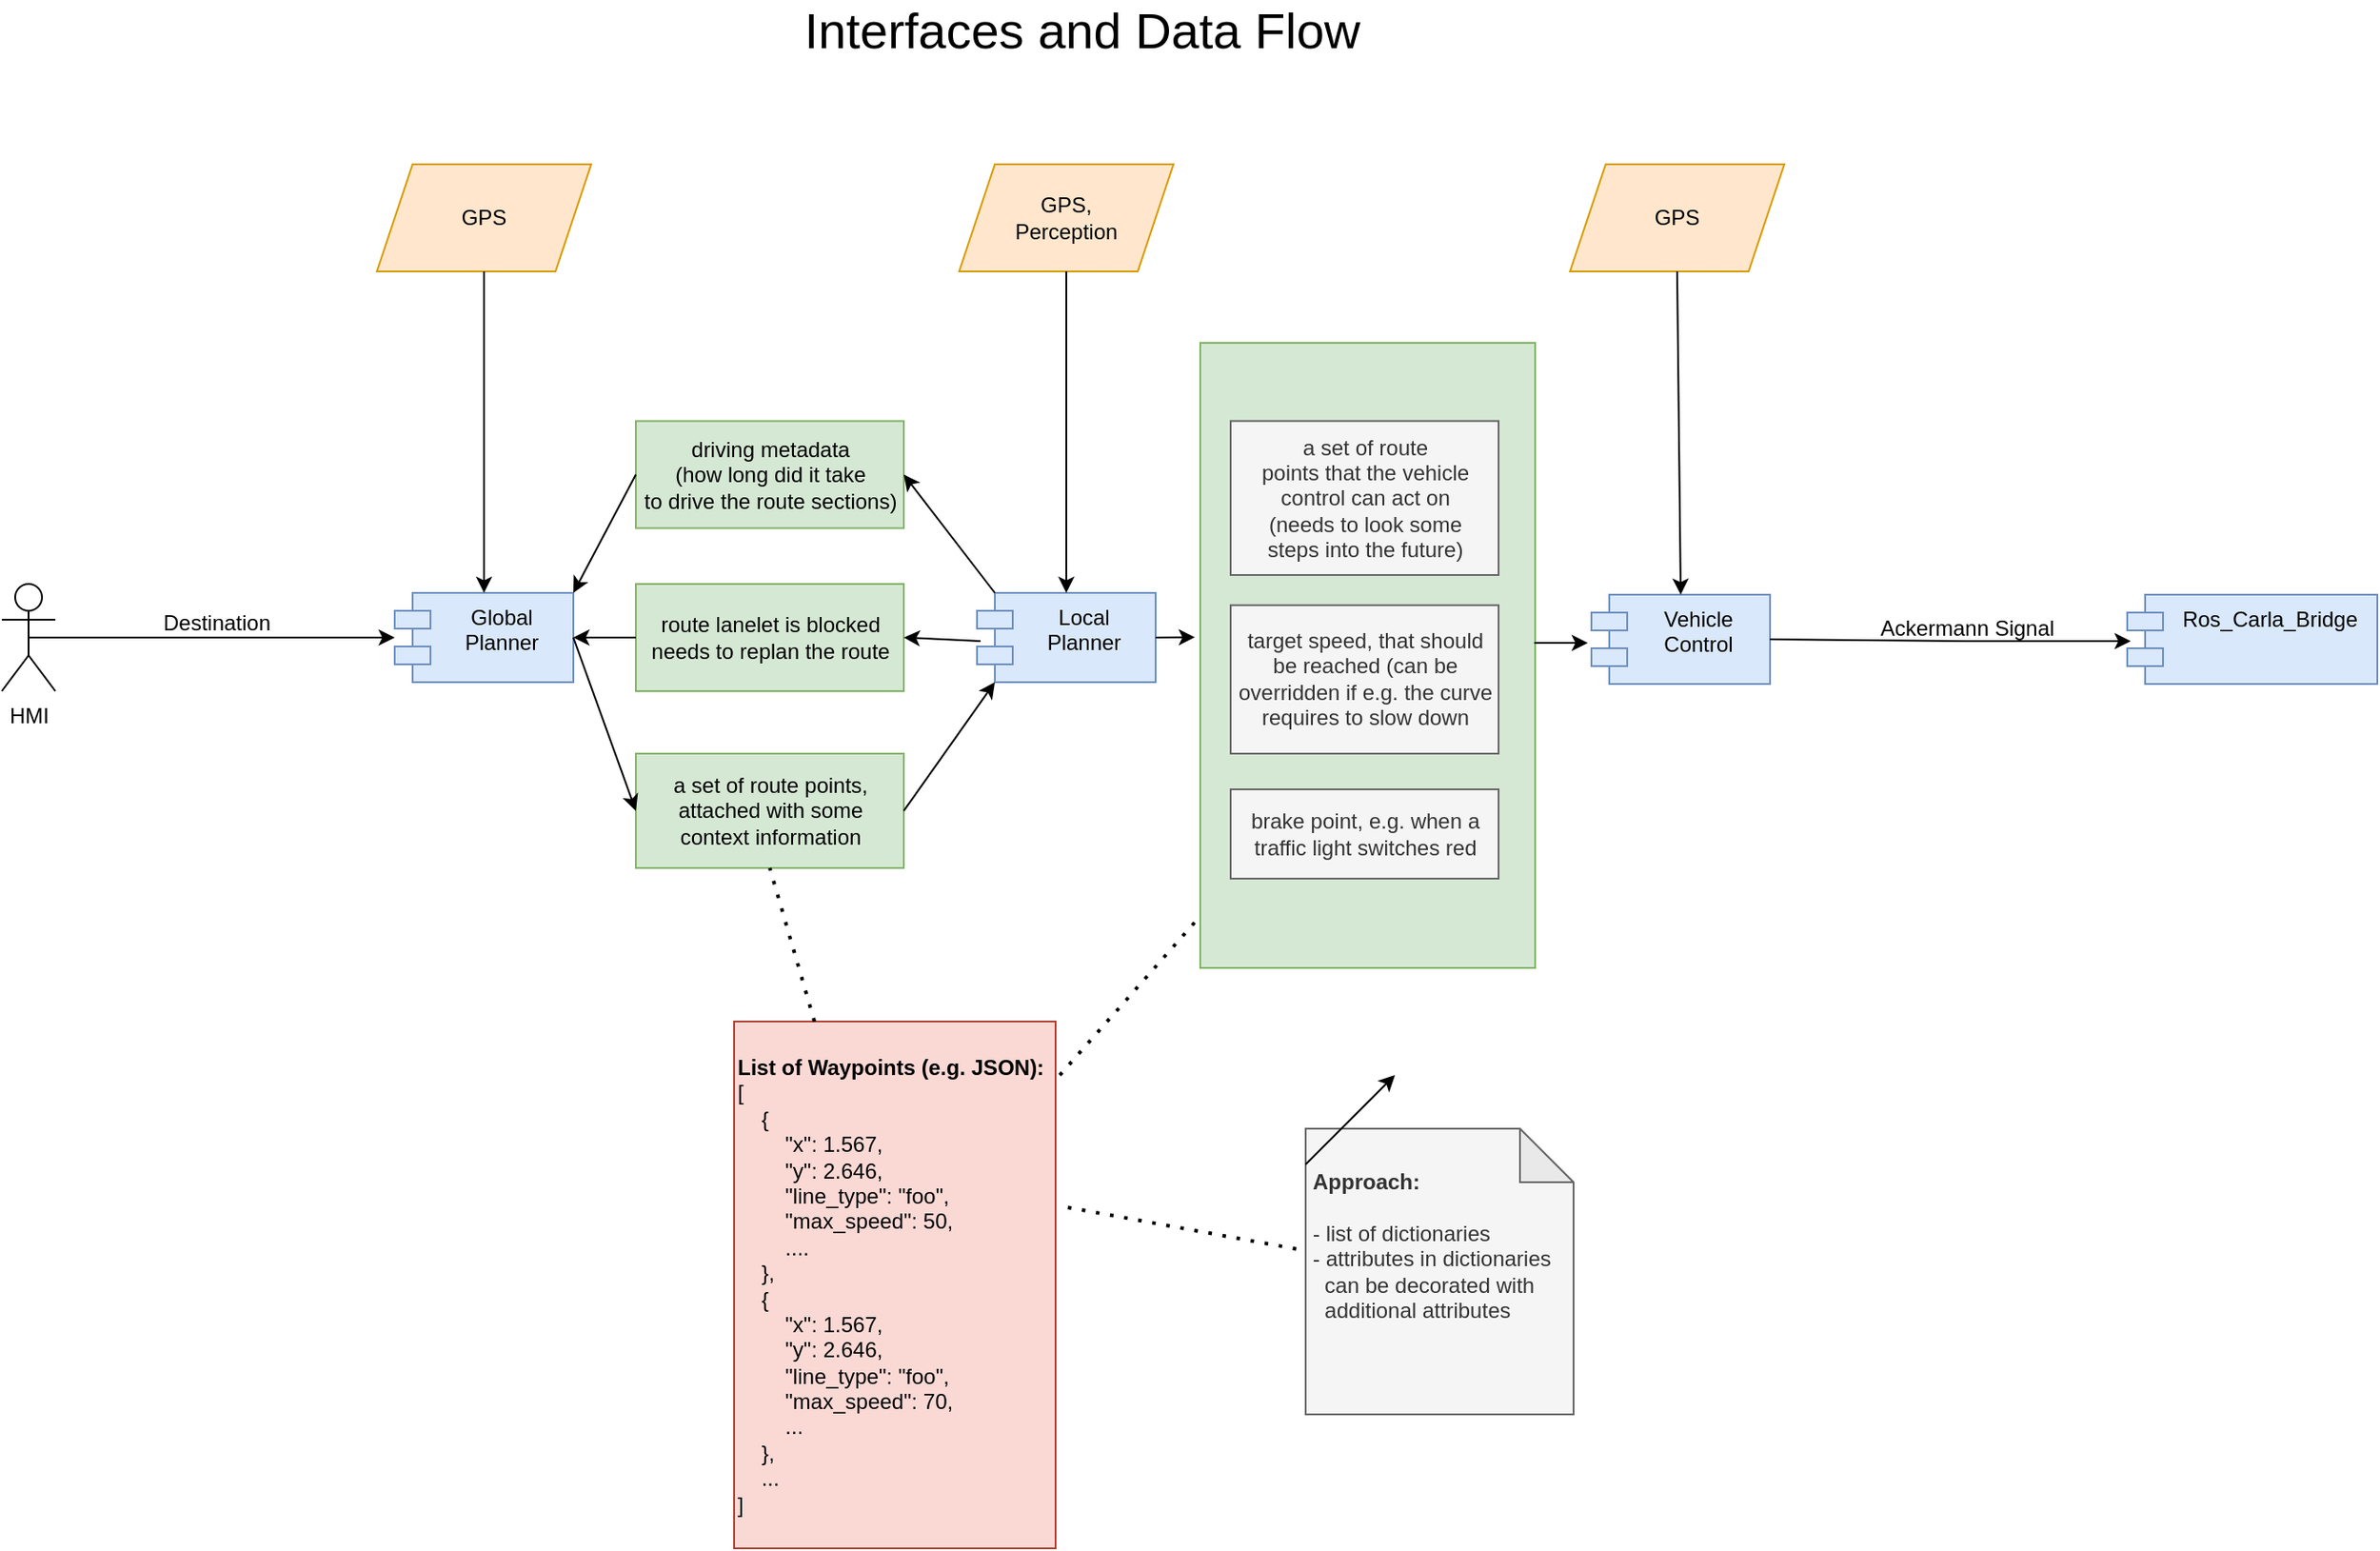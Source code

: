 <mxfile version="15.7.4" type="device"><diagram id="wfN-UgEo4YySCXWEmB0_" name="Page-1"><mxGraphModel dx="2912" dy="1179" grid="1" gridSize="10" guides="1" tooltips="1" connect="1" arrows="1" fold="1" page="1" pageScale="1" pageWidth="850" pageHeight="1100" math="0" shadow="0"><root><mxCell id="0"/><mxCell id="1" parent="0"/><mxCell id="r_o1c9-DQdiVAADlOW3O-39" value="&lt;div&gt;brake point, e.g. when a&lt;br&gt;&lt;/div&gt;&lt;div&gt;traffic light switches red&lt;br&gt;&lt;/div&gt;" style="html=1;align=center;fillColor=#d5e8d4;strokeColor=#82b366;" parent="1" vertex="1"><mxGeometry x="491" y="260" width="187.5" height="350" as="geometry"/></mxCell><mxCell id="r_o1c9-DQdiVAADlOW3O-5" value="Global&#xA;Planner" style="shape=module;align=left;spacingLeft=20;align=center;verticalAlign=top;fillColor=#dae8fc;strokeColor=#6c8ebf;" parent="1" vertex="1"><mxGeometry x="40" y="400" width="100" height="50" as="geometry"/></mxCell><mxCell id="r_o1c9-DQdiVAADlOW3O-6" value="Local&#xA;Planner" style="shape=module;align=left;spacingLeft=20;align=center;verticalAlign=top;fillColor=#dae8fc;strokeColor=#6c8ebf;" parent="1" vertex="1"><mxGeometry x="366" y="400" width="100" height="50" as="geometry"/></mxCell><mxCell id="r_o1c9-DQdiVAADlOW3O-7" value="Vehicle&#xA;Control&#xA;" style="shape=module;align=left;spacingLeft=20;align=center;verticalAlign=top;fillColor=#dae8fc;strokeColor=#6c8ebf;" parent="1" vertex="1"><mxGeometry x="710" y="401" width="100" height="50" as="geometry"/></mxCell><mxCell id="r_o1c9-DQdiVAADlOW3O-11" value="&lt;div align=&quot;center&quot;&gt;a set of route points,&lt;/div&gt;&lt;div align=&quot;center&quot;&gt;attached with some&lt;/div&gt;&lt;div align=&quot;center&quot;&gt;context information&lt;/div&gt;" style="html=1;align=center;fillColor=#d5e8d4;strokeColor=#82b366;" parent="1" vertex="1"><mxGeometry x="175" y="490" width="150" height="64.06" as="geometry"/></mxCell><mxCell id="r_o1c9-DQdiVAADlOW3O-12" value="&lt;div align=&quot;center&quot;&gt;a set of route&lt;/div&gt;&lt;div align=&quot;center&quot;&gt;points that the vehicle&lt;/div&gt;&lt;div align=&quot;center&quot;&gt;control can act on&lt;/div&gt;&lt;div align=&quot;center&quot;&gt;(needs to look some&lt;/div&gt;&lt;div align=&quot;center&quot;&gt;steps into the future)&lt;br&gt;&lt;/div&gt;" style="html=1;align=center;fillColor=#f5f5f5;fontColor=#333333;strokeColor=#666666;" parent="1" vertex="1"><mxGeometry x="508" y="303.75" width="150" height="86.25" as="geometry"/></mxCell><mxCell id="r_o1c9-DQdiVAADlOW3O-13" value="" style="endArrow=classic;html=1;rounded=0;exitX=1;exitY=0.5;exitDx=0;exitDy=0;entryX=0;entryY=0.5;entryDx=0;entryDy=0;" parent="1" source="r_o1c9-DQdiVAADlOW3O-5" target="r_o1c9-DQdiVAADlOW3O-11" edge="1"><mxGeometry width="50" height="50" relative="1" as="geometry"><mxPoint x="210" y="740" as="sourcePoint"/><mxPoint x="260" y="690" as="targetPoint"/></mxGeometry></mxCell><mxCell id="r_o1c9-DQdiVAADlOW3O-14" value="" style="endArrow=classic;html=1;rounded=0;exitX=1;exitY=0.5;exitDx=0;exitDy=0;entryX=0;entryY=1;entryDx=10;entryDy=0;entryPerimeter=0;" parent="1" source="r_o1c9-DQdiVAADlOW3O-11" target="r_o1c9-DQdiVAADlOW3O-6" edge="1"><mxGeometry width="50" height="50" relative="1" as="geometry"><mxPoint x="150" y="435" as="sourcePoint"/><mxPoint x="190" y="435" as="targetPoint"/></mxGeometry></mxCell><mxCell id="r_o1c9-DQdiVAADlOW3O-21" value="&lt;div align=&quot;center&quot;&gt;&lt;b&gt;List of Waypoints (e.g. JSON):&lt;/b&gt;&lt;br&gt;&lt;/div&gt;&lt;div align=&quot;left&quot;&gt;[&lt;/div&gt;&lt;div align=&quot;left&quot;&gt;&amp;nbsp;&amp;nbsp;&amp;nbsp; {&lt;/div&gt;&lt;div align=&quot;left&quot;&gt;&amp;nbsp;&amp;nbsp;&amp;nbsp;&amp;nbsp;&amp;nbsp;&amp;nbsp;&amp;nbsp; &quot;x&quot;: 1.567,&lt;/div&gt;&lt;div align=&quot;left&quot;&gt;&amp;nbsp;&amp;nbsp;&amp;nbsp;&amp;nbsp;&amp;nbsp;&amp;nbsp;&amp;nbsp; &quot;y&quot;: 2.646,&lt;/div&gt;&lt;div align=&quot;left&quot;&gt;&amp;nbsp;&amp;nbsp;&amp;nbsp;&amp;nbsp;&amp;nbsp;&amp;nbsp;&amp;nbsp; &quot;line_type&quot;: &quot;foo&quot;,&lt;/div&gt;&lt;div align=&quot;left&quot;&gt;&amp;nbsp;&amp;nbsp;&amp;nbsp;&amp;nbsp;&amp;nbsp;&amp;nbsp;&amp;nbsp; &quot;max_speed&quot;: 50,&lt;/div&gt;&lt;div align=&quot;left&quot;&gt;&amp;nbsp;&amp;nbsp;&amp;nbsp;&amp;nbsp;&amp;nbsp;&amp;nbsp;&amp;nbsp; ....&lt;br&gt;&lt;/div&gt;&lt;div align=&quot;left&quot;&gt;&amp;nbsp;&amp;nbsp;&amp;nbsp; },&lt;/div&gt;&lt;div align=&quot;left&quot;&gt;&amp;nbsp;&amp;nbsp;&amp;nbsp; {&lt;div align=&quot;left&quot;&gt;&amp;nbsp;&amp;nbsp;&amp;nbsp;&amp;nbsp;&amp;nbsp;&amp;nbsp;&amp;nbsp; &quot;x&quot;: 1.567,&lt;/div&gt;&lt;div align=&quot;left&quot;&gt;&amp;nbsp;&amp;nbsp;&amp;nbsp;&amp;nbsp;&amp;nbsp;&amp;nbsp;&amp;nbsp; &quot;y&quot;: 2.646,&lt;/div&gt;&lt;div align=&quot;left&quot;&gt;&amp;nbsp;&amp;nbsp;&amp;nbsp;&amp;nbsp;&amp;nbsp;&amp;nbsp;&amp;nbsp; &quot;line_type&quot;: &quot;foo&quot;,&lt;/div&gt;&lt;div align=&quot;left&quot;&gt;&amp;nbsp;&amp;nbsp;&amp;nbsp;&amp;nbsp;&amp;nbsp;&amp;nbsp;&amp;nbsp; &quot;max_speed&quot;: 70,&lt;/div&gt;&lt;div align=&quot;left&quot;&gt;&amp;nbsp;&amp;nbsp;&amp;nbsp;&amp;nbsp;&amp;nbsp;&amp;nbsp;&amp;nbsp; ...&lt;br&gt;&lt;/div&gt;&lt;div align=&quot;left&quot;&gt;&amp;nbsp;&amp;nbsp;&amp;nbsp; },&lt;/div&gt;&lt;div align=&quot;left&quot;&gt;&amp;nbsp;&amp;nbsp;&amp;nbsp; ...&lt;br&gt;&lt;/div&gt;&lt;/div&gt;&lt;div align=&quot;left&quot;&gt;]&lt;br&gt;&lt;/div&gt;" style="html=1;align=left;fillColor=#fad9d5;strokeColor=#ae4132;" parent="1" vertex="1"><mxGeometry x="230" y="640" width="180" height="295" as="geometry"/></mxCell><mxCell id="r_o1c9-DQdiVAADlOW3O-26" value="&lt;div&gt;route lanelet is blocked&lt;/div&gt;&lt;div&gt;needs to replan the route&lt;br&gt;&lt;/div&gt;" style="html=1;align=center;fillColor=#d5e8d4;strokeColor=#82b366;" parent="1" vertex="1"><mxGeometry x="175" y="395" width="150" height="60" as="geometry"/></mxCell><mxCell id="r_o1c9-DQdiVAADlOW3O-27" value="" style="endArrow=classic;html=1;rounded=0;entryX=1;entryY=0.5;entryDx=0;entryDy=0;exitX=0.02;exitY=0.54;exitDx=0;exitDy=0;exitPerimeter=0;" parent="1" source="r_o1c9-DQdiVAADlOW3O-6" target="r_o1c9-DQdiVAADlOW3O-26" edge="1"><mxGeometry width="50" height="50" relative="1" as="geometry"><mxPoint x="370" y="425" as="sourcePoint"/><mxPoint x="185" y="435" as="targetPoint"/></mxGeometry></mxCell><mxCell id="r_o1c9-DQdiVAADlOW3O-28" value="" style="endArrow=classic;html=1;rounded=0;entryX=1;entryY=0.5;entryDx=0;entryDy=0;exitX=0;exitY=0.5;exitDx=0;exitDy=0;" parent="1" source="r_o1c9-DQdiVAADlOW3O-26" target="r_o1c9-DQdiVAADlOW3O-5" edge="1"><mxGeometry width="50" height="50" relative="1" as="geometry"><mxPoint x="170" y="430" as="sourcePoint"/><mxPoint x="335" y="520" as="targetPoint"/></mxGeometry></mxCell><mxCell id="r_o1c9-DQdiVAADlOW3O-29" value="&lt;div&gt;driving metadata&lt;/div&gt;&lt;div&gt;(how long did it take&lt;/div&gt;&lt;div&gt;to drive the route sections)&lt;br&gt;&lt;/div&gt;" style="html=1;align=center;fillColor=#d5e8d4;strokeColor=#82b366;" parent="1" vertex="1"><mxGeometry x="175" y="303.75" width="150" height="60" as="geometry"/></mxCell><mxCell id="r_o1c9-DQdiVAADlOW3O-30" value="" style="endArrow=classic;html=1;rounded=0;exitX=0;exitY=0;exitDx=10;exitDy=0;entryX=1;entryY=0.5;entryDx=0;entryDy=0;exitPerimeter=0;" parent="1" source="r_o1c9-DQdiVAADlOW3O-6" target="r_o1c9-DQdiVAADlOW3O-29" edge="1"><mxGeometry width="50" height="50" relative="1" as="geometry"><mxPoint x="386" y="460" as="sourcePoint"/><mxPoint x="335" y="520" as="targetPoint"/></mxGeometry></mxCell><mxCell id="r_o1c9-DQdiVAADlOW3O-31" value="" style="endArrow=classic;html=1;rounded=0;exitX=0;exitY=0.5;exitDx=0;exitDy=0;entryX=1;entryY=0;entryDx=0;entryDy=0;" parent="1" source="r_o1c9-DQdiVAADlOW3O-29" target="r_o1c9-DQdiVAADlOW3O-5" edge="1"><mxGeometry width="50" height="50" relative="1" as="geometry"><mxPoint x="386" y="410" as="sourcePoint"/><mxPoint x="335" y="343.75" as="targetPoint"/></mxGeometry></mxCell><mxCell id="r_o1c9-DQdiVAADlOW3O-32" value="&lt;div&gt;target speed, that should&lt;/div&gt;&lt;div&gt;be reached (can be&lt;/div&gt;&lt;div&gt;overridden if e.g. the curve&lt;/div&gt;&lt;div&gt;requires to slow down&lt;br&gt;&lt;/div&gt;" style="html=1;align=center;fillColor=#f5f5f5;fontColor=#333333;strokeColor=#666666;" parent="1" vertex="1"><mxGeometry x="508" y="406.88" width="150" height="83.12" as="geometry"/></mxCell><mxCell id="r_o1c9-DQdiVAADlOW3O-36" value="&lt;div&gt;brake point, e.g. when a&lt;br&gt;&lt;/div&gt;&lt;div&gt;traffic light switches red&lt;br&gt;&lt;/div&gt;" style="html=1;align=center;fillColor=#f5f5f5;fontColor=#333333;strokeColor=#666666;" parent="1" vertex="1"><mxGeometry x="508" y="510" width="150" height="50" as="geometry"/></mxCell><mxCell id="r_o1c9-DQdiVAADlOW3O-40" value="" style="endArrow=classic;html=1;rounded=0;exitX=1;exitY=0.5;exitDx=0;exitDy=0;entryX=-0.016;entryY=0.471;entryDx=0;entryDy=0;entryPerimeter=0;" parent="1" source="r_o1c9-DQdiVAADlOW3O-6" target="r_o1c9-DQdiVAADlOW3O-39" edge="1"><mxGeometry width="50" height="50" relative="1" as="geometry"><mxPoint x="386" y="460" as="sourcePoint"/><mxPoint x="335" y="520" as="targetPoint"/></mxGeometry></mxCell><mxCell id="r_o1c9-DQdiVAADlOW3O-41" value="" style="endArrow=classic;html=1;rounded=0;exitX=0.997;exitY=0.48;exitDx=0;exitDy=0;entryX=-0.02;entryY=0.54;entryDx=0;entryDy=0;exitPerimeter=0;entryPerimeter=0;" parent="1" source="r_o1c9-DQdiVAADlOW3O-39" target="r_o1c9-DQdiVAADlOW3O-7" edge="1"><mxGeometry width="50" height="50" relative="1" as="geometry"><mxPoint x="386" y="460" as="sourcePoint"/><mxPoint x="335" y="520" as="targetPoint"/></mxGeometry></mxCell><mxCell id="r_o1c9-DQdiVAADlOW3O-48" value="" style="endArrow=none;dashed=1;html=1;dashPattern=1 3;strokeWidth=2;rounded=0;exitX=1.013;exitY=0.102;exitDx=0;exitDy=0;exitPerimeter=0;entryX=0;entryY=0.917;entryDx=0;entryDy=0;entryPerimeter=0;" parent="1" source="r_o1c9-DQdiVAADlOW3O-21" target="r_o1c9-DQdiVAADlOW3O-39" edge="1"><mxGeometry width="50" height="50" relative="1" as="geometry"><mxPoint x="420" y="765.05" as="sourcePoint"/><mxPoint x="566" y="766.08" as="targetPoint"/></mxGeometry></mxCell><mxCell id="r_o1c9-DQdiVAADlOW3O-49" value="" style="endArrow=none;dashed=1;html=1;dashPattern=1 3;strokeWidth=2;rounded=0;exitX=0.25;exitY=0;exitDx=0;exitDy=0;entryX=0.5;entryY=1;entryDx=0;entryDy=0;" parent="1" source="r_o1c9-DQdiVAADlOW3O-21" target="r_o1c9-DQdiVAADlOW3O-11" edge="1"><mxGeometry width="50" height="50" relative="1" as="geometry"><mxPoint x="421.95" y="680.09" as="sourcePoint"/><mxPoint x="501" y="590.95" as="targetPoint"/></mxGeometry></mxCell><mxCell id="r_o1c9-DQdiVAADlOW3O-50" value="&lt;font style=&quot;font-size: 28px&quot;&gt;Interfaces and Data Flow&lt;/font&gt;" style="text;html=1;strokeColor=none;fillColor=none;align=center;verticalAlign=middle;whiteSpace=wrap;rounded=0;" parent="1" vertex="1"><mxGeometry x="250" y="70" width="350" height="30" as="geometry"/></mxCell><mxCell id="r_o1c9-DQdiVAADlOW3O-51" value="&lt;div style=&quot;font-size: 12px&quot; align=&quot;left&quot;&gt;&lt;font style=&quot;font-size: 12px&quot;&gt;&lt;b&gt;Approach:&lt;/b&gt;&lt;/font&gt;&lt;/div&gt;&lt;div style=&quot;font-size: 12px&quot; align=&quot;left&quot;&gt;&lt;font style=&quot;font-size: 12px&quot;&gt;&lt;br&gt;&lt;/font&gt;&lt;/div&gt;&lt;div style=&quot;font-size: 12px&quot; align=&quot;left&quot;&gt;&lt;font style=&quot;font-size: 12px&quot;&gt;- list of dictionaries&lt;/font&gt;&lt;/div&gt;&lt;div style=&quot;font-size: 12px&quot; align=&quot;left&quot;&gt;&lt;font style=&quot;font-size: 12px&quot;&gt;- attributes in dictionaries&lt;br&gt;&amp;nbsp; can be decorated with&lt;/font&gt;&lt;/div&gt;&lt;div style=&quot;font-size: 12px&quot; align=&quot;left&quot;&gt;&lt;font style=&quot;font-size: 12px&quot;&gt;&amp;nbsp; additional attributes&lt;br&gt;&lt;/font&gt;&lt;/div&gt;&lt;div style=&quot;font-size: 12px&quot;&gt;&lt;font style=&quot;font-size: 12px&quot;&gt;&lt;br&gt;&lt;br&gt;&lt;/font&gt;&lt;/div&gt;" style="shape=note;whiteSpace=wrap;html=1;backgroundOutline=1;darkOpacity=0.05;fontSize=28;align=left;spacingLeft=2;fillColor=#f5f5f5;fontColor=#333333;strokeColor=#666666;" parent="1" vertex="1"><mxGeometry x="550" y="700" width="150" height="160" as="geometry"/></mxCell><mxCell id="r_o1c9-DQdiVAADlOW3O-52" value="" style="endArrow=none;dashed=1;html=1;dashPattern=1 3;strokeWidth=2;rounded=0;exitX=-0.035;exitY=0.421;exitDx=0;exitDy=0;exitPerimeter=0;entryX=1.012;entryY=0.35;entryDx=0;entryDy=0;entryPerimeter=0;" parent="1" source="r_o1c9-DQdiVAADlOW3O-51" target="r_o1c9-DQdiVAADlOW3O-21" edge="1"><mxGeometry width="50" height="50" relative="1" as="geometry"><mxPoint x="421.95" y="680.09" as="sourcePoint"/><mxPoint x="501" y="590.95" as="targetPoint"/></mxGeometry></mxCell><mxCell id="r_o1c9-DQdiVAADlOW3O-59" value="&lt;div&gt;GPS&lt;/div&gt;" style="shape=parallelogram;perimeter=parallelogramPerimeter;whiteSpace=wrap;html=1;fixedSize=1;fontSize=12;align=center;fillColor=#ffe6cc;strokeColor=#d79b00;" parent="1" vertex="1"><mxGeometry x="30" y="160" width="120" height="60" as="geometry"/></mxCell><mxCell id="r_o1c9-DQdiVAADlOW3O-60" value="" style="endArrow=classic;html=1;rounded=0;exitX=0.5;exitY=1;exitDx=0;exitDy=0;entryX=0.5;entryY=0;entryDx=0;entryDy=0;" parent="1" source="r_o1c9-DQdiVAADlOW3O-59" target="r_o1c9-DQdiVAADlOW3O-5" edge="1"><mxGeometry width="50" height="50" relative="1" as="geometry"><mxPoint x="386" y="410" as="sourcePoint"/><mxPoint x="335" y="343.75" as="targetPoint"/></mxGeometry></mxCell><mxCell id="r_o1c9-DQdiVAADlOW3O-61" value="&lt;div&gt;GPS,&lt;/div&gt;&lt;div&gt;Perception&lt;br&gt;&lt;/div&gt;" style="shape=parallelogram;perimeter=parallelogramPerimeter;whiteSpace=wrap;html=1;fixedSize=1;fontSize=12;align=center;fillColor=#ffe6cc;strokeColor=#d79b00;" parent="1" vertex="1"><mxGeometry x="356" y="160" width="120" height="60" as="geometry"/></mxCell><mxCell id="r_o1c9-DQdiVAADlOW3O-62" value="" style="endArrow=classic;html=1;rounded=0;exitX=0.5;exitY=1;exitDx=0;exitDy=0;entryX=0.5;entryY=0;entryDx=0;entryDy=0;" parent="1" source="r_o1c9-DQdiVAADlOW3O-61" target="r_o1c9-DQdiVAADlOW3O-6" edge="1"><mxGeometry width="50" height="50" relative="1" as="geometry"><mxPoint x="101" y="220" as="sourcePoint"/><mxPoint x="100" y="410" as="targetPoint"/></mxGeometry></mxCell><mxCell id="r_o1c9-DQdiVAADlOW3O-65" value="&lt;div&gt;GPS&lt;/div&gt;" style="shape=parallelogram;perimeter=parallelogramPerimeter;whiteSpace=wrap;html=1;fixedSize=1;fontSize=12;align=center;fillColor=#ffe6cc;strokeColor=#d79b00;" parent="1" vertex="1"><mxGeometry x="698" y="160" width="120" height="60" as="geometry"/></mxCell><mxCell id="r_o1c9-DQdiVAADlOW3O-66" value="" style="endArrow=classic;html=1;rounded=0;exitX=0.5;exitY=1;exitDx=0;exitDy=0;entryX=0.5;entryY=0;entryDx=0;entryDy=0;" parent="1" source="r_o1c9-DQdiVAADlOW3O-65" target="r_o1c9-DQdiVAADlOW3O-7" edge="1"><mxGeometry width="50" height="50" relative="1" as="geometry"><mxPoint x="426" y="230" as="sourcePoint"/><mxPoint x="426" y="410" as="targetPoint"/></mxGeometry></mxCell><mxCell id="zNrfLK2UtozbV5Wzp4uj-7" style="edgeStyle=orthogonalEdgeStyle;rounded=0;orthogonalLoop=1;jettySize=auto;html=1;exitX=0.5;exitY=0.5;exitDx=0;exitDy=0;exitPerimeter=0;" edge="1" parent="1" source="zNrfLK2UtozbV5Wzp4uj-1" target="r_o1c9-DQdiVAADlOW3O-5"><mxGeometry relative="1" as="geometry"/></mxCell><mxCell id="zNrfLK2UtozbV5Wzp4uj-1" value="HMI" style="shape=umlActor;verticalLabelPosition=bottom;verticalAlign=top;html=1;outlineConnect=0;" vertex="1" parent="1"><mxGeometry x="-180" y="395" width="30" height="60" as="geometry"/></mxCell><mxCell id="zNrfLK2UtozbV5Wzp4uj-6" value="" style="endArrow=classic;html=1;rounded=0;" edge="1" parent="1"><mxGeometry width="50" height="50" relative="1" as="geometry"><mxPoint x="550" y="720" as="sourcePoint"/><mxPoint x="600" y="670" as="targetPoint"/></mxGeometry></mxCell><mxCell id="zNrfLK2UtozbV5Wzp4uj-9" value="Ros_Carla_Bridge" style="shape=module;align=left;spacingLeft=20;align=center;verticalAlign=top;fillColor=#dae8fc;strokeColor=#6c8ebf;" vertex="1" parent="1"><mxGeometry x="1010" y="401" width="140" height="50" as="geometry"/></mxCell><mxCell id="zNrfLK2UtozbV5Wzp4uj-10" value="" style="endArrow=classic;html=1;rounded=0;exitX=1;exitY=0.5;exitDx=0;exitDy=0;entryX=0.014;entryY=0.52;entryDx=0;entryDy=0;entryPerimeter=0;" edge="1" parent="1" source="r_o1c9-DQdiVAADlOW3O-7" target="zNrfLK2UtozbV5Wzp4uj-9"><mxGeometry width="50" height="50" relative="1" as="geometry"><mxPoint x="930" y="720" as="sourcePoint"/><mxPoint x="980" y="670" as="targetPoint"/><Array as="points"><mxPoint x="920" y="427"/></Array></mxGeometry></mxCell><mxCell id="zNrfLK2UtozbV5Wzp4uj-11" value="Ackermann Signal" style="text;html=1;align=center;verticalAlign=middle;resizable=0;points=[];autosize=1;strokeColor=none;fillColor=none;" vertex="1" parent="1"><mxGeometry x="865" y="410" width="110" height="20" as="geometry"/></mxCell><mxCell id="zNrfLK2UtozbV5Wzp4uj-12" value="Destination" style="text;html=1;align=center;verticalAlign=middle;resizable=0;points=[];autosize=1;strokeColor=none;fillColor=none;" vertex="1" parent="1"><mxGeometry x="-100" y="406.88" width="80" height="20" as="geometry"/></mxCell></root></mxGraphModel></diagram></mxfile>